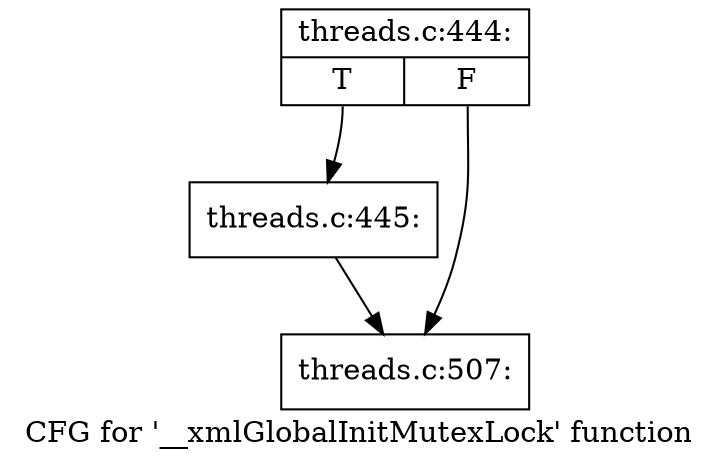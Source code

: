 digraph "CFG for '__xmlGlobalInitMutexLock' function" {
	label="CFG for '__xmlGlobalInitMutexLock' function";

	Node0x471fc50 [shape=record,label="{threads.c:444:|{<s0>T|<s1>F}}"];
	Node0x471fc50:s0 -> Node0x471fd40;
	Node0x471fc50:s1 -> Node0x47223c0;
	Node0x471fd40 [shape=record,label="{threads.c:445:}"];
	Node0x471fd40 -> Node0x47223c0;
	Node0x47223c0 [shape=record,label="{threads.c:507:}"];
}

